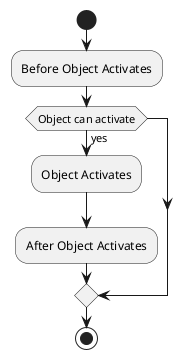 @startuml activation
start
:Before Object Activates;
if (Object can activate) then (yes)
  :Object Activates;
  :After Object Activates;
endif
stop


@enduml